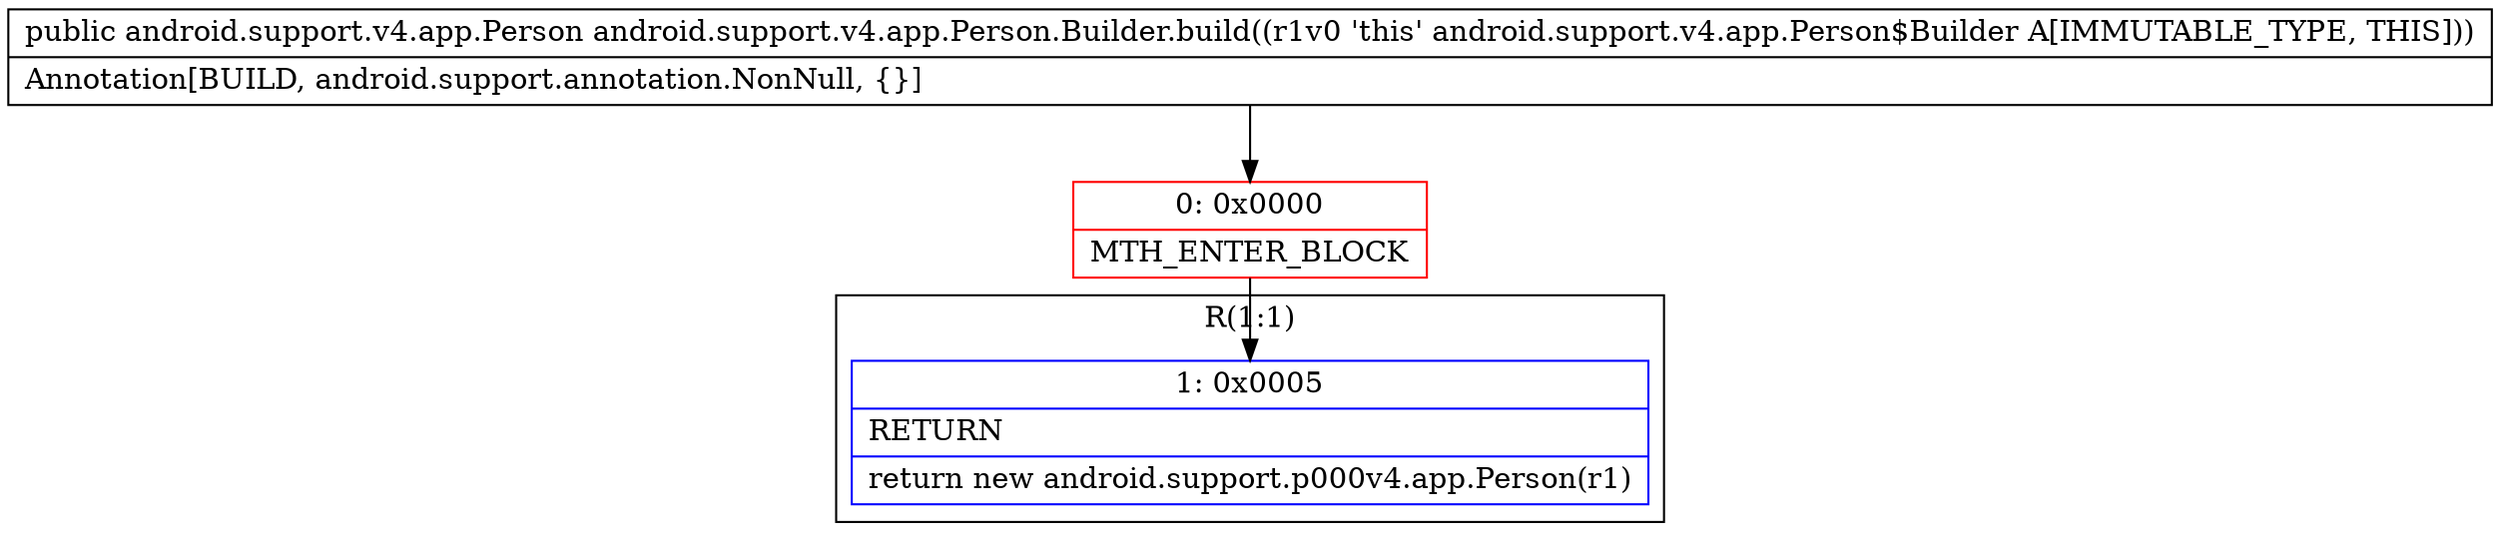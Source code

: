 digraph "CFG forandroid.support.v4.app.Person.Builder.build()Landroid\/support\/v4\/app\/Person;" {
subgraph cluster_Region_485161837 {
label = "R(1:1)";
node [shape=record,color=blue];
Node_1 [shape=record,label="{1\:\ 0x0005|RETURN\l|return new android.support.p000v4.app.Person(r1)\l}"];
}
Node_0 [shape=record,color=red,label="{0\:\ 0x0000|MTH_ENTER_BLOCK\l}"];
MethodNode[shape=record,label="{public android.support.v4.app.Person android.support.v4.app.Person.Builder.build((r1v0 'this' android.support.v4.app.Person$Builder A[IMMUTABLE_TYPE, THIS]))  | Annotation[BUILD, android.support.annotation.NonNull, \{\}]\l}"];
MethodNode -> Node_0;
Node_0 -> Node_1;
}

